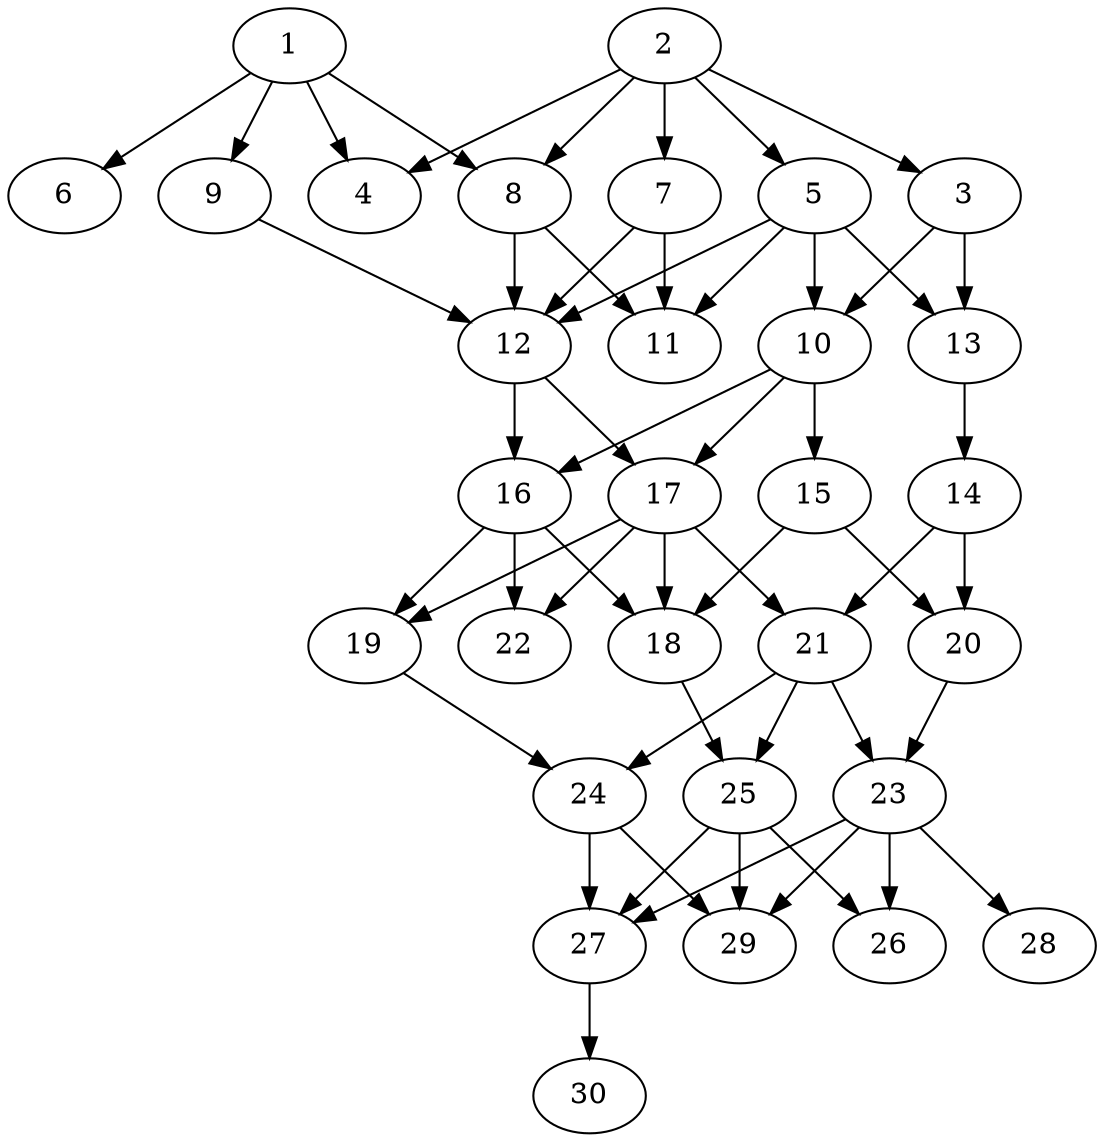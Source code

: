 // DAG automatically generated by daggen at Thu Oct  3 14:04:18 2019
// ./daggen --dot -n 30 --ccr 0.5 --fat 0.5 --regular 0.5 --density 0.7 --mindata 5242880 --maxdata 52428800 
digraph G {
  1 [size="62029824", alpha="0.12", expect_size="31014912"] 
  1 -> 4 [size ="31014912"]
  1 -> 6 [size ="31014912"]
  1 -> 8 [size ="31014912"]
  1 -> 9 [size ="31014912"]
  2 [size="32100352", alpha="0.09", expect_size="16050176"] 
  2 -> 3 [size ="16050176"]
  2 -> 4 [size ="16050176"]
  2 -> 5 [size ="16050176"]
  2 -> 7 [size ="16050176"]
  2 -> 8 [size ="16050176"]
  3 [size="62867456", alpha="0.19", expect_size="31433728"] 
  3 -> 10 [size ="31433728"]
  3 -> 13 [size ="31433728"]
  4 [size="11476992", alpha="0.08", expect_size="5738496"] 
  5 [size="18561024", alpha="0.10", expect_size="9280512"] 
  5 -> 10 [size ="9280512"]
  5 -> 11 [size ="9280512"]
  5 -> 12 [size ="9280512"]
  5 -> 13 [size ="9280512"]
  6 [size="70856704", alpha="0.15", expect_size="35428352"] 
  7 [size="25927680", alpha="0.04", expect_size="12963840"] 
  7 -> 11 [size ="12963840"]
  7 -> 12 [size ="12963840"]
  8 [size="51779584", alpha="0.05", expect_size="25889792"] 
  8 -> 11 [size ="25889792"]
  8 -> 12 [size ="25889792"]
  9 [size="51642368", alpha="0.13", expect_size="25821184"] 
  9 -> 12 [size ="25821184"]
  10 [size="20940800", alpha="0.03", expect_size="10470400"] 
  10 -> 15 [size ="10470400"]
  10 -> 16 [size ="10470400"]
  10 -> 17 [size ="10470400"]
  11 [size="95813632", alpha="0.20", expect_size="47906816"] 
  12 [size="59416576", alpha="0.00", expect_size="29708288"] 
  12 -> 16 [size ="29708288"]
  12 -> 17 [size ="29708288"]
  13 [size="99620864", alpha="0.02", expect_size="49810432"] 
  13 -> 14 [size ="49810432"]
  14 [size="95137792", alpha="0.10", expect_size="47568896"] 
  14 -> 20 [size ="47568896"]
  14 -> 21 [size ="47568896"]
  15 [size="37773312", alpha="0.05", expect_size="18886656"] 
  15 -> 18 [size ="18886656"]
  15 -> 20 [size ="18886656"]
  16 [size="83396608", alpha="0.20", expect_size="41698304"] 
  16 -> 18 [size ="41698304"]
  16 -> 19 [size ="41698304"]
  16 -> 22 [size ="41698304"]
  17 [size="58636288", alpha="0.16", expect_size="29318144"] 
  17 -> 18 [size ="29318144"]
  17 -> 19 [size ="29318144"]
  17 -> 21 [size ="29318144"]
  17 -> 22 [size ="29318144"]
  18 [size="78647296", alpha="0.04", expect_size="39323648"] 
  18 -> 25 [size ="39323648"]
  19 [size="100325376", alpha="0.19", expect_size="50162688"] 
  19 -> 24 [size ="50162688"]
  20 [size="66058240", alpha="0.19", expect_size="33029120"] 
  20 -> 23 [size ="33029120"]
  21 [size="78653440", alpha="0.09", expect_size="39326720"] 
  21 -> 23 [size ="39326720"]
  21 -> 24 [size ="39326720"]
  21 -> 25 [size ="39326720"]
  22 [size="77187072", alpha="0.05", expect_size="38593536"] 
  23 [size="77914112", alpha="0.11", expect_size="38957056"] 
  23 -> 26 [size ="38957056"]
  23 -> 27 [size ="38957056"]
  23 -> 28 [size ="38957056"]
  23 -> 29 [size ="38957056"]
  24 [size="85792768", alpha="0.18", expect_size="42896384"] 
  24 -> 27 [size ="42896384"]
  24 -> 29 [size ="42896384"]
  25 [size="37814272", alpha="0.06", expect_size="18907136"] 
  25 -> 26 [size ="18907136"]
  25 -> 27 [size ="18907136"]
  25 -> 29 [size ="18907136"]
  26 [size="62072832", alpha="0.07", expect_size="31036416"] 
  27 [size="61327360", alpha="0.11", expect_size="30663680"] 
  27 -> 30 [size ="30663680"]
  28 [size="42332160", alpha="0.04", expect_size="21166080"] 
  29 [size="60592128", alpha="0.06", expect_size="30296064"] 
  30 [size="56107008", alpha="0.10", expect_size="28053504"] 
}
